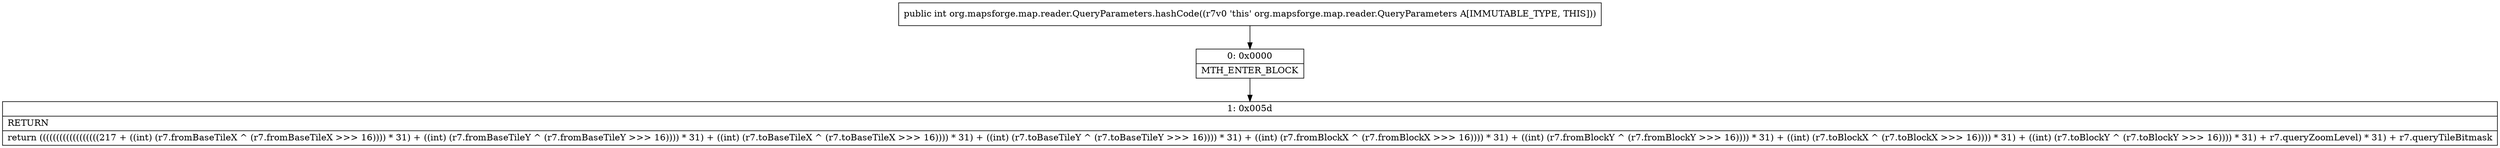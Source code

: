 digraph "CFG fororg.mapsforge.map.reader.QueryParameters.hashCode()I" {
Node_0 [shape=record,label="{0\:\ 0x0000|MTH_ENTER_BLOCK\l}"];
Node_1 [shape=record,label="{1\:\ 0x005d|RETURN\l|return ((((((((((((((((((217 + ((int) (r7.fromBaseTileX ^ (r7.fromBaseTileX \>\>\> 16)))) * 31) + ((int) (r7.fromBaseTileY ^ (r7.fromBaseTileY \>\>\> 16)))) * 31) + ((int) (r7.toBaseTileX ^ (r7.toBaseTileX \>\>\> 16)))) * 31) + ((int) (r7.toBaseTileY ^ (r7.toBaseTileY \>\>\> 16)))) * 31) + ((int) (r7.fromBlockX ^ (r7.fromBlockX \>\>\> 16)))) * 31) + ((int) (r7.fromBlockY ^ (r7.fromBlockY \>\>\> 16)))) * 31) + ((int) (r7.toBlockX ^ (r7.toBlockX \>\>\> 16)))) * 31) + ((int) (r7.toBlockY ^ (r7.toBlockY \>\>\> 16)))) * 31) + r7.queryZoomLevel) * 31) + r7.queryTileBitmask\l}"];
MethodNode[shape=record,label="{public int org.mapsforge.map.reader.QueryParameters.hashCode((r7v0 'this' org.mapsforge.map.reader.QueryParameters A[IMMUTABLE_TYPE, THIS])) }"];
MethodNode -> Node_0;
Node_0 -> Node_1;
}

